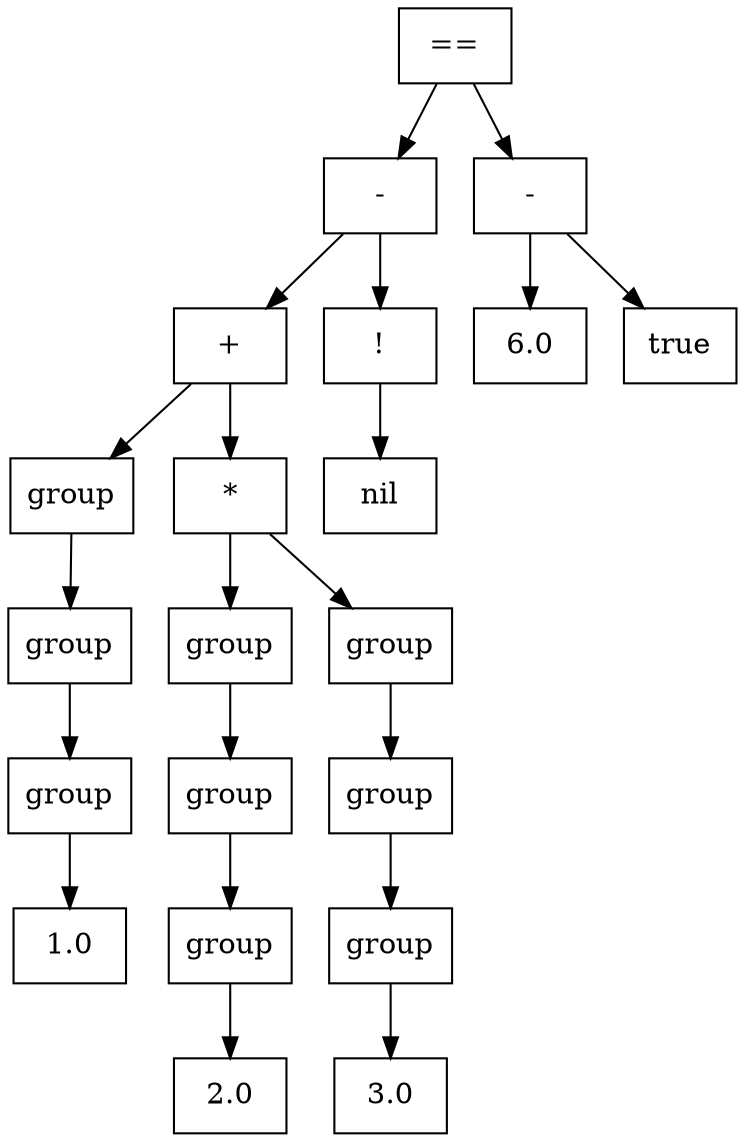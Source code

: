 digraph G {
node [shape=box];
node2040495657 [label="=="];
node1267032364 [label="-"];
node661672156 [label="+"];
node96639997 [label="group"];
node128893786 [label="group"];
node1732398722 [label="group"];
node1108411398 [label="1.0"];
node1732398722 -> node1108411398;
node128893786 -> node1732398722;
node96639997 -> node128893786;
node1394438858 [label="*"];
node584634336 [label="group"];
node1469821799 [label="group"];
node501263526 [label="group"];
node626202354 [label="2.0"];
node501263526 -> node626202354;
node1469821799 -> node501263526;
node584634336 -> node1469821799;
node1099983479 [label="group"];
node1268447657 [label="group"];
node1401420256 [label="group"];
node1851691492 [label="3.0"];
node1401420256 -> node1851691492;
node1268447657 -> node1401420256;
node1099983479 -> node1268447657;
node1394438858 -> node584634336;
node1394438858 -> node1099983479;
node661672156 -> node96639997;
node661672156 -> node1394438858;
node752848266 [label="!"];
node815033865 [label="nil"];
node752848266 -> node815033865;
node1267032364 -> node661672156;
node1267032364 -> node752848266;
node1555093762 [label="-"];
node1190900417 [label="6.0"];
node379110473 [label="true"];
node1555093762 -> node1190900417;
node1555093762 -> node379110473;
node2040495657 -> node1267032364;
node2040495657 -> node1555093762;
}
